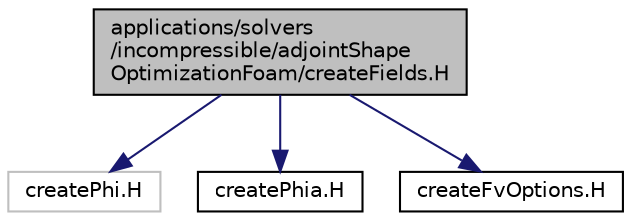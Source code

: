 digraph "applications/solvers/incompressible/adjointShapeOptimizationFoam/createFields.H"
{
  bgcolor="transparent";
  edge [fontname="Helvetica",fontsize="10",labelfontname="Helvetica",labelfontsize="10"];
  node [fontname="Helvetica",fontsize="10",shape=record];
  Node1 [label="applications/solvers\l/incompressible/adjointShape\lOptimizationFoam/createFields.H",height=0.2,width=0.4,color="black", fillcolor="grey75", style="filled" fontcolor="black"];
  Node1 -> Node2 [color="midnightblue",fontsize="10",style="solid",fontname="Helvetica"];
  Node2 [label="createPhi.H",height=0.2,width=0.4,color="grey75"];
  Node1 -> Node3 [color="midnightblue",fontsize="10",style="solid",fontname="Helvetica"];
  Node3 [label="createPhia.H",height=0.2,width=0.4,color="black",URL="$createPhia_8H.html",tooltip="Creates and initialises the face-flux field phia. "];
  Node1 -> Node4 [color="midnightblue",fontsize="10",style="solid",fontname="Helvetica"];
  Node4 [label="createFvOptions.H",height=0.2,width=0.4,color="black",URL="$createFvOptions_8H.html"];
}
